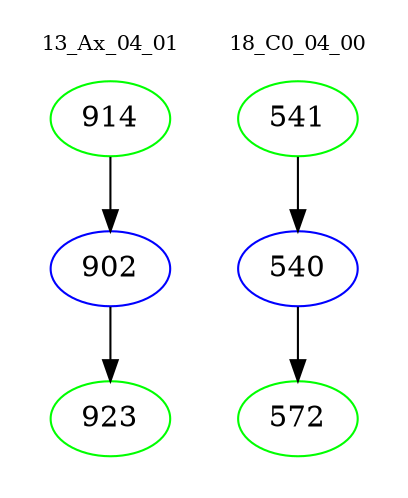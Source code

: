digraph{
subgraph cluster_0 {
color = white
label = "13_Ax_04_01";
fontsize=10;
T0_914 [label="914", color="green"]
T0_914 -> T0_902 [color="black"]
T0_902 [label="902", color="blue"]
T0_902 -> T0_923 [color="black"]
T0_923 [label="923", color="green"]
}
subgraph cluster_1 {
color = white
label = "18_C0_04_00";
fontsize=10;
T1_541 [label="541", color="green"]
T1_541 -> T1_540 [color="black"]
T1_540 [label="540", color="blue"]
T1_540 -> T1_572 [color="black"]
T1_572 [label="572", color="green"]
}
}

